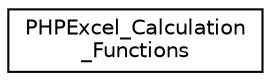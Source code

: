 digraph "Иерархия классов. Графический вид."
{
  edge [fontname="Helvetica",fontsize="10",labelfontname="Helvetica",labelfontsize="10"];
  node [fontname="Helvetica",fontsize="10",shape=record];
  rankdir="LR";
  Node0 [label="PHPExcel_Calculation\l_Functions",height=0.2,width=0.4,color="black", fillcolor="white", style="filled",URL="$class_p_h_p_excel___calculation___functions.html"];
}
